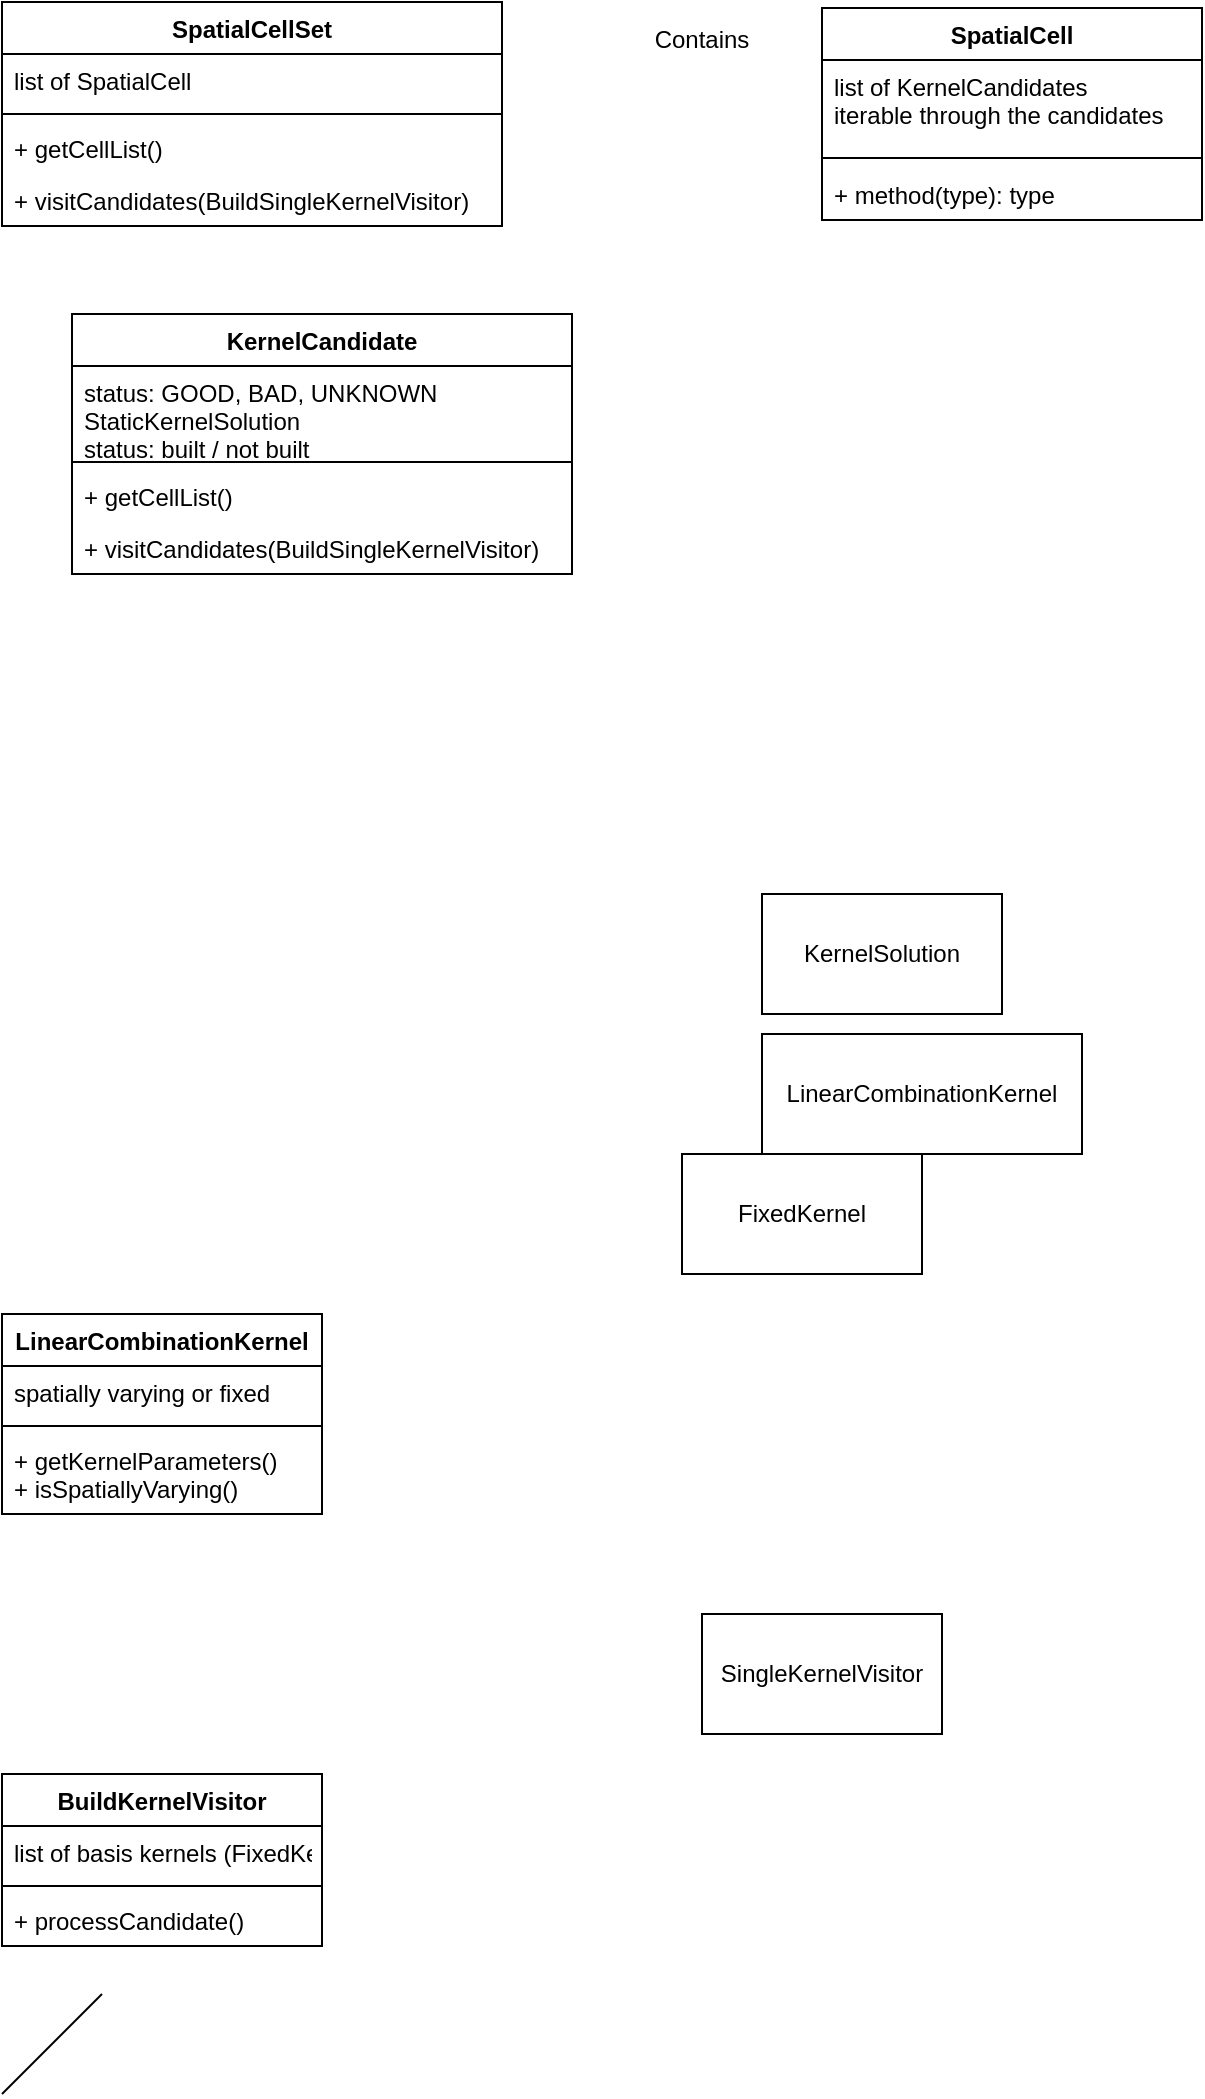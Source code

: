 <mxfile version="10.6.6" type="device"><diagram id="69lAjpG5EIWKgLmL0d2c" name="Page-1"><mxGraphModel dx="1074" dy="1002" grid="1" gridSize="10" guides="1" tooltips="1" connect="1" arrows="1" fold="1" page="1" pageScale="1" pageWidth="850" pageHeight="1100" math="0" shadow="0"><root><mxCell id="0"/><mxCell id="1" parent="0"/><mxCell id="1lknf8KFKSqlK6lhZeNd-1" value="LinearCombinationKernel&lt;br&gt;" style="rounded=0;whiteSpace=wrap;html=1;" parent="1" vertex="1"><mxGeometry x="400" y="550" width="160" height="60" as="geometry"/></mxCell><mxCell id="1lknf8KFKSqlK6lhZeNd-3" value="SingleKernelVisitor&lt;br&gt;" style="rounded=0;whiteSpace=wrap;html=1;" parent="1" vertex="1"><mxGeometry x="370" y="840" width="120" height="60" as="geometry"/></mxCell><mxCell id="1lknf8KFKSqlK6lhZeNd-6" value="KernelSolution&lt;br&gt;" style="rounded=0;whiteSpace=wrap;html=1;" parent="1" vertex="1"><mxGeometry x="400" y="480" width="120" height="60" as="geometry"/></mxCell><mxCell id="1lknf8KFKSqlK6lhZeNd-7" value="FixedKernel&lt;br&gt;" style="rounded=0;whiteSpace=wrap;html=1;" parent="1" vertex="1"><mxGeometry x="360" y="610" width="120" height="60" as="geometry"/></mxCell><mxCell id="20dVC1dkJoR9RvPOGroP-22" value="SpatialCellSet" style="swimlane;fontStyle=1;align=center;verticalAlign=top;childLayout=stackLayout;horizontal=1;startSize=26;horizontalStack=0;resizeParent=1;resizeParentMax=0;resizeLast=0;collapsible=1;marginBottom=0;" vertex="1" parent="1"><mxGeometry x="20" y="34" width="250" height="112" as="geometry"/></mxCell><mxCell id="20dVC1dkJoR9RvPOGroP-23" value="list of SpatialCell" style="text;strokeColor=none;fillColor=none;align=left;verticalAlign=top;spacingLeft=4;spacingRight=4;overflow=hidden;rotatable=0;points=[[0,0.5],[1,0.5]];portConstraint=eastwest;" vertex="1" parent="20dVC1dkJoR9RvPOGroP-22"><mxGeometry y="26" width="250" height="26" as="geometry"/></mxCell><mxCell id="20dVC1dkJoR9RvPOGroP-24" value="" style="line;strokeWidth=1;fillColor=none;align=left;verticalAlign=middle;spacingTop=-1;spacingLeft=3;spacingRight=3;rotatable=0;labelPosition=right;points=[];portConstraint=eastwest;" vertex="1" parent="20dVC1dkJoR9RvPOGroP-22"><mxGeometry y="52" width="250" height="8" as="geometry"/></mxCell><mxCell id="20dVC1dkJoR9RvPOGroP-25" value="+ getCellList()&#10;" style="text;strokeColor=none;fillColor=none;align=left;verticalAlign=top;spacingLeft=4;spacingRight=4;overflow=hidden;rotatable=0;points=[[0,0.5],[1,0.5]];portConstraint=eastwest;" vertex="1" parent="20dVC1dkJoR9RvPOGroP-22"><mxGeometry y="60" width="250" height="26" as="geometry"/></mxCell><mxCell id="20dVC1dkJoR9RvPOGroP-30" value="+ visitCandidates(BuildSingleKernelVisitor)&#10;&#10;" style="text;strokeColor=none;fillColor=none;align=left;verticalAlign=top;spacingLeft=4;spacingRight=4;overflow=hidden;rotatable=0;points=[[0,0.5],[1,0.5]];portConstraint=eastwest;" vertex="1" parent="20dVC1dkJoR9RvPOGroP-22"><mxGeometry y="86" width="250" height="26" as="geometry"/></mxCell><mxCell id="20dVC1dkJoR9RvPOGroP-33" value="Contains&lt;br&gt;" style="text;html=1;strokeColor=none;fillColor=none;align=center;verticalAlign=middle;whiteSpace=wrap;rounded=0;" vertex="1" parent="1"><mxGeometry x="350" y="43" width="40" height="20" as="geometry"/></mxCell><mxCell id="20dVC1dkJoR9RvPOGroP-36" value="KernelCandidate" style="swimlane;fontStyle=1;align=center;verticalAlign=top;childLayout=stackLayout;horizontal=1;startSize=26;horizontalStack=0;resizeParent=1;resizeParentMax=0;resizeLast=0;collapsible=1;marginBottom=0;" vertex="1" parent="1"><mxGeometry x="55" y="190" width="250" height="130" as="geometry"/></mxCell><mxCell id="20dVC1dkJoR9RvPOGroP-37" value="status: GOOD, BAD, UNKNOWN&#10;StaticKernelSolution&#10;status: built / not built&#10;&#10;" style="text;strokeColor=none;fillColor=none;align=left;verticalAlign=top;spacingLeft=4;spacingRight=4;overflow=hidden;rotatable=0;points=[[0,0.5],[1,0.5]];portConstraint=eastwest;" vertex="1" parent="20dVC1dkJoR9RvPOGroP-36"><mxGeometry y="26" width="250" height="44" as="geometry"/></mxCell><mxCell id="20dVC1dkJoR9RvPOGroP-38" value="" style="line;strokeWidth=1;fillColor=none;align=left;verticalAlign=middle;spacingTop=-1;spacingLeft=3;spacingRight=3;rotatable=0;labelPosition=right;points=[];portConstraint=eastwest;" vertex="1" parent="20dVC1dkJoR9RvPOGroP-36"><mxGeometry y="70" width="250" height="8" as="geometry"/></mxCell><mxCell id="20dVC1dkJoR9RvPOGroP-39" value="+ getCellList()&#10;" style="text;strokeColor=none;fillColor=none;align=left;verticalAlign=top;spacingLeft=4;spacingRight=4;overflow=hidden;rotatable=0;points=[[0,0.5],[1,0.5]];portConstraint=eastwest;" vertex="1" parent="20dVC1dkJoR9RvPOGroP-36"><mxGeometry y="78" width="250" height="26" as="geometry"/></mxCell><mxCell id="20dVC1dkJoR9RvPOGroP-40" value="+ visitCandidates(BuildSingleKernelVisitor)&#10;&#10;" style="text;strokeColor=none;fillColor=none;align=left;verticalAlign=top;spacingLeft=4;spacingRight=4;overflow=hidden;rotatable=0;points=[[0,0.5],[1,0.5]];portConstraint=eastwest;" vertex="1" parent="20dVC1dkJoR9RvPOGroP-36"><mxGeometry y="104" width="250" height="26" as="geometry"/></mxCell><mxCell id="20dVC1dkJoR9RvPOGroP-41" value="LinearCombinationKernel" style="swimlane;fontStyle=1;align=center;verticalAlign=top;childLayout=stackLayout;horizontal=1;startSize=26;horizontalStack=0;resizeParent=1;resizeParentMax=0;resizeLast=0;collapsible=1;marginBottom=0;" vertex="1" parent="1"><mxGeometry x="20" y="690" width="160" height="100" as="geometry"/></mxCell><mxCell id="20dVC1dkJoR9RvPOGroP-42" value="spatially varying or fixed" style="text;strokeColor=none;fillColor=none;align=left;verticalAlign=top;spacingLeft=4;spacingRight=4;overflow=hidden;rotatable=0;points=[[0,0.5],[1,0.5]];portConstraint=eastwest;" vertex="1" parent="20dVC1dkJoR9RvPOGroP-41"><mxGeometry y="26" width="160" height="26" as="geometry"/></mxCell><mxCell id="20dVC1dkJoR9RvPOGroP-43" value="" style="line;strokeWidth=1;fillColor=none;align=left;verticalAlign=middle;spacingTop=-1;spacingLeft=3;spacingRight=3;rotatable=0;labelPosition=right;points=[];portConstraint=eastwest;" vertex="1" parent="20dVC1dkJoR9RvPOGroP-41"><mxGeometry y="52" width="160" height="8" as="geometry"/></mxCell><mxCell id="20dVC1dkJoR9RvPOGroP-44" value="+ getKernelParameters()&#10;+ isSpatiallyVarying()&#10;&#10;" style="text;strokeColor=none;fillColor=none;align=left;verticalAlign=top;spacingLeft=4;spacingRight=4;overflow=hidden;rotatable=0;points=[[0,0.5],[1,0.5]];portConstraint=eastwest;" vertex="1" parent="20dVC1dkJoR9RvPOGroP-41"><mxGeometry y="60" width="160" height="40" as="geometry"/></mxCell><mxCell id="20dVC1dkJoR9RvPOGroP-45" value="BuildKernelVisitor" style="swimlane;fontStyle=1;align=center;verticalAlign=top;childLayout=stackLayout;horizontal=1;startSize=26;horizontalStack=0;resizeParent=1;resizeParentMax=0;resizeLast=0;collapsible=1;marginBottom=0;" vertex="1" parent="1"><mxGeometry x="20" y="920" width="160" height="86" as="geometry"/></mxCell><mxCell id="20dVC1dkJoR9RvPOGroP-46" value="list of basis kernels (FixedKernel)&#10;&#10;" style="text;strokeColor=none;fillColor=none;align=left;verticalAlign=top;spacingLeft=4;spacingRight=4;overflow=hidden;rotatable=0;points=[[0,0.5],[1,0.5]];portConstraint=eastwest;" vertex="1" parent="20dVC1dkJoR9RvPOGroP-45"><mxGeometry y="26" width="160" height="26" as="geometry"/></mxCell><mxCell id="20dVC1dkJoR9RvPOGroP-47" value="" style="line;strokeWidth=1;fillColor=none;align=left;verticalAlign=middle;spacingTop=-1;spacingLeft=3;spacingRight=3;rotatable=0;labelPosition=right;points=[];portConstraint=eastwest;" vertex="1" parent="20dVC1dkJoR9RvPOGroP-45"><mxGeometry y="52" width="160" height="8" as="geometry"/></mxCell><mxCell id="20dVC1dkJoR9RvPOGroP-48" value="+ processCandidate()" style="text;strokeColor=none;fillColor=none;align=left;verticalAlign=top;spacingLeft=4;spacingRight=4;overflow=hidden;rotatable=0;points=[[0,0.5],[1,0.5]];portConstraint=eastwest;" vertex="1" parent="20dVC1dkJoR9RvPOGroP-45"><mxGeometry y="60" width="160" height="26" as="geometry"/></mxCell><mxCell id="20dVC1dkJoR9RvPOGroP-49" value="SpatialCell" style="swimlane;fontStyle=1;align=center;verticalAlign=top;childLayout=stackLayout;horizontal=1;startSize=26;horizontalStack=0;resizeParent=1;resizeParentMax=0;resizeLast=0;collapsible=1;marginBottom=0;" vertex="1" parent="1"><mxGeometry x="430" y="37" width="190" height="106" as="geometry"><mxRectangle x="430" y="37" width="125" height="26" as="alternateBounds"/></mxGeometry></mxCell><mxCell id="20dVC1dkJoR9RvPOGroP-50" value="list of KernelCandidates&#10;iterable through the candidates&#10;&#10;&#10;" style="text;strokeColor=none;fillColor=none;align=left;verticalAlign=top;spacingLeft=4;spacingRight=4;overflow=hidden;rotatable=0;points=[[0,0.5],[1,0.5]];portConstraint=eastwest;" vertex="1" parent="20dVC1dkJoR9RvPOGroP-49"><mxGeometry y="26" width="190" height="44" as="geometry"/></mxCell><mxCell id="20dVC1dkJoR9RvPOGroP-51" value="" style="line;strokeWidth=1;fillColor=none;align=left;verticalAlign=middle;spacingTop=-1;spacingLeft=3;spacingRight=3;rotatable=0;labelPosition=right;points=[];portConstraint=eastwest;" vertex="1" parent="20dVC1dkJoR9RvPOGroP-49"><mxGeometry y="70" width="190" height="10" as="geometry"/></mxCell><mxCell id="20dVC1dkJoR9RvPOGroP-52" value="+ method(type): type" style="text;strokeColor=none;fillColor=none;align=left;verticalAlign=top;spacingLeft=4;spacingRight=4;overflow=hidden;rotatable=0;points=[[0,0.5],[1,0.5]];portConstraint=eastwest;" vertex="1" parent="20dVC1dkJoR9RvPOGroP-49"><mxGeometry y="80" width="190" height="26" as="geometry"/></mxCell><mxCell id="20dVC1dkJoR9RvPOGroP-58" value="" style="endArrow=none;html=1;strokeColor=#000000;strokeWidth=1;jumpSize=1;" edge="1" parent="1"><mxGeometry width="50" height="50" relative="1" as="geometry"><mxPoint x="20" y="1080" as="sourcePoint"/><mxPoint x="70" y="1030" as="targetPoint"/></mxGeometry></mxCell></root></mxGraphModel></diagram></mxfile>